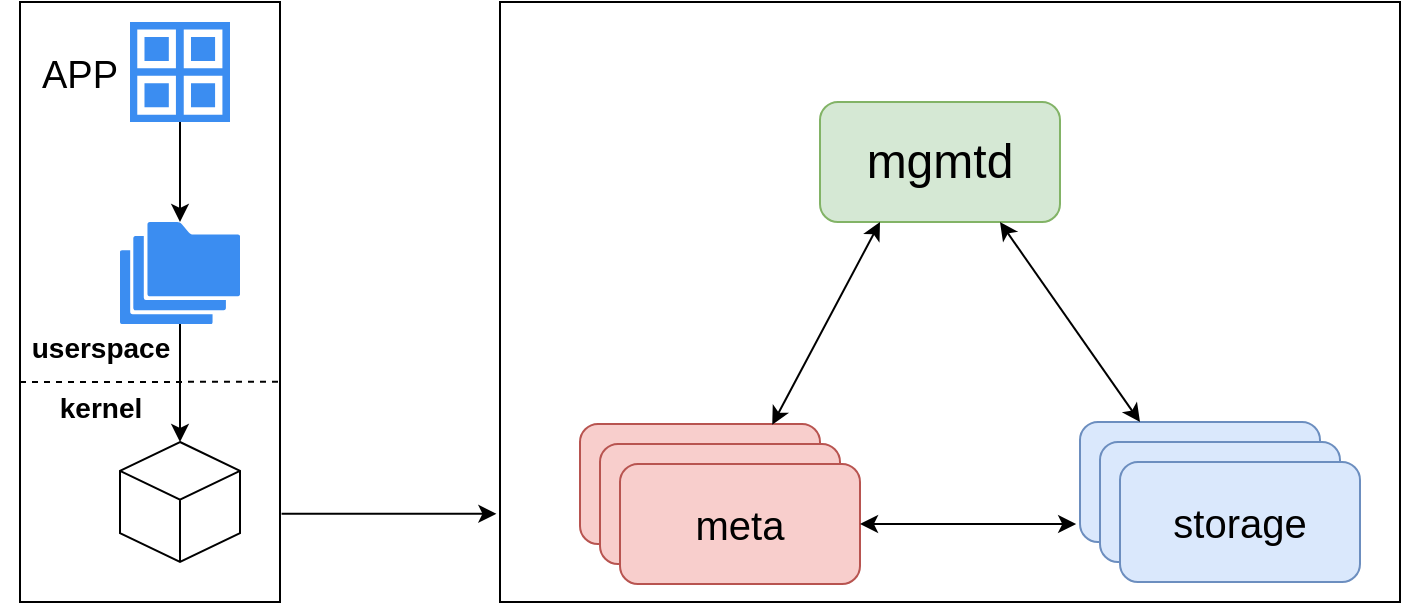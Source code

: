 <mxfile version="16.2.4" type="github" pages="2">
  <diagram id="ZyxUpkegvANAHVnIDFuy" name="整体架构">
    <mxGraphModel dx="1051" dy="556" grid="1" gridSize="10" guides="1" tooltips="0" connect="1" arrows="1" fold="1" page="1" pageScale="1" pageWidth="827" pageHeight="1169" math="0" shadow="0">
      <root>
        <mxCell id="0" />
        <mxCell id="1" parent="0" />
        <mxCell id="SFZcGOY2Y97-QPst4IyD-20" value="" style="rounded=0;whiteSpace=wrap;html=1;" parent="1" vertex="1">
          <mxGeometry x="300" y="60" width="450" height="300" as="geometry" />
        </mxCell>
        <mxCell id="SFZcGOY2Y97-QPst4IyD-4" value="" style="rounded=0;whiteSpace=wrap;html=1;" parent="1" vertex="1">
          <mxGeometry x="60" y="60" width="130" height="300" as="geometry" />
        </mxCell>
        <mxCell id="SFZcGOY2Y97-QPst4IyD-7" value="" style="edgeStyle=orthogonalEdgeStyle;rounded=0;orthogonalLoop=1;jettySize=auto;html=1;" parent="1" source="SFZcGOY2Y97-QPst4IyD-1" target="SFZcGOY2Y97-QPst4IyD-2" edge="1">
          <mxGeometry relative="1" as="geometry" />
        </mxCell>
        <mxCell id="SFZcGOY2Y97-QPst4IyD-1" value="" style="sketch=0;html=1;aspect=fixed;strokeColor=none;shadow=0;align=center;verticalAlign=top;fillColor=#3B8DF1;shape=mxgraph.gcp2.segments" parent="1" vertex="1">
          <mxGeometry x="115" y="70" width="50" height="50" as="geometry" />
        </mxCell>
        <mxCell id="SFZcGOY2Y97-QPst4IyD-8" value="" style="edgeStyle=orthogonalEdgeStyle;rounded=0;orthogonalLoop=1;jettySize=auto;html=1;" parent="1" source="SFZcGOY2Y97-QPst4IyD-2" target="SFZcGOY2Y97-QPst4IyD-3" edge="1">
          <mxGeometry relative="1" as="geometry" />
        </mxCell>
        <mxCell id="SFZcGOY2Y97-QPst4IyD-2" value="" style="sketch=0;html=1;aspect=fixed;strokeColor=none;shadow=0;align=center;verticalAlign=top;fillColor=#3B8DF1;shape=mxgraph.gcp2.folders" parent="1" vertex="1">
          <mxGeometry x="110" y="170" width="60" height="51" as="geometry" />
        </mxCell>
        <mxCell id="SFZcGOY2Y97-QPst4IyD-3" value="" style="html=1;whiteSpace=wrap;shape=isoCube2;backgroundOutline=1;isoAngle=15;" parent="1" vertex="1">
          <mxGeometry x="110" y="280" width="60" height="60" as="geometry" />
        </mxCell>
        <mxCell id="SFZcGOY2Y97-QPst4IyD-5" value="" style="endArrow=none;dashed=1;html=1;rounded=0;entryX=0.998;entryY=0.633;entryDx=0;entryDy=0;entryPerimeter=0;" parent="1" target="SFZcGOY2Y97-QPst4IyD-4" edge="1">
          <mxGeometry width="50" height="50" relative="1" as="geometry">
            <mxPoint x="60" y="250" as="sourcePoint" />
            <mxPoint x="10" y="230" as="targetPoint" />
          </mxGeometry>
        </mxCell>
        <mxCell id="SFZcGOY2Y97-QPst4IyD-10" value="" style="rounded=1;whiteSpace=wrap;html=1;fillColor=#f8cecc;strokeColor=#b85450;" parent="1" vertex="1">
          <mxGeometry x="340" y="271" width="120" height="60" as="geometry" />
        </mxCell>
        <mxCell id="SFZcGOY2Y97-QPst4IyD-14" value="" style="rounded=1;whiteSpace=wrap;html=1;fillColor=#dae8fc;strokeColor=#6c8ebf;" parent="1" vertex="1">
          <mxGeometry x="590" y="270" width="120" height="60" as="geometry" />
        </mxCell>
        <mxCell id="SFZcGOY2Y97-QPst4IyD-15" value="" style="rounded=1;whiteSpace=wrap;html=1;fillColor=#dae8fc;strokeColor=#6c8ebf;" parent="1" vertex="1">
          <mxGeometry x="600" y="280" width="120" height="60" as="geometry" />
        </mxCell>
        <mxCell id="SFZcGOY2Y97-QPst4IyD-16" value="&lt;font style=&quot;font-size: 20px&quot;&gt;storage&lt;/font&gt;" style="rounded=1;whiteSpace=wrap;html=1;fillColor=#dae8fc;strokeColor=#6c8ebf;" parent="1" vertex="1">
          <mxGeometry x="610" y="290" width="120" height="60" as="geometry" />
        </mxCell>
        <mxCell id="SFZcGOY2Y97-QPst4IyD-17" value="" style="rounded=1;whiteSpace=wrap;html=1;fillColor=#f8cecc;strokeColor=#b85450;" parent="1" vertex="1">
          <mxGeometry x="350" y="281" width="120" height="60" as="geometry" />
        </mxCell>
        <mxCell id="SFZcGOY2Y97-QPst4IyD-18" value="&lt;font style=&quot;font-size: 20px&quot;&gt;meta&lt;/font&gt;" style="rounded=1;whiteSpace=wrap;html=1;fillColor=#f8cecc;strokeColor=#b85450;" parent="1" vertex="1">
          <mxGeometry x="360" y="291" width="120" height="60" as="geometry" />
        </mxCell>
        <object label="&lt;font style=&quot;font-size: 24px&quot;&gt;mgmtd&lt;/font&gt;" id="SFZcGOY2Y97-QPst4IyD-19">
          <mxCell style="rounded=1;whiteSpace=wrap;html=1;fillColor=#d5e8d4;strokeColor=#82b366;" parent="1" vertex="1">
            <mxGeometry x="460" y="110" width="120" height="60" as="geometry" />
          </mxCell>
        </object>
        <mxCell id="SFZcGOY2Y97-QPst4IyD-22" value="" style="endArrow=classic;html=1;rounded=0;exitX=1.006;exitY=0.853;exitDx=0;exitDy=0;exitPerimeter=0;entryX=-0.004;entryY=0.853;entryDx=0;entryDy=0;entryPerimeter=0;" parent="1" source="SFZcGOY2Y97-QPst4IyD-4" target="SFZcGOY2Y97-QPst4IyD-20" edge="1">
          <mxGeometry width="50" height="50" relative="1" as="geometry">
            <mxPoint x="230" y="440" as="sourcePoint" />
            <mxPoint x="280" y="390" as="targetPoint" />
          </mxGeometry>
        </mxCell>
        <mxCell id="SFZcGOY2Y97-QPst4IyD-23" value="&lt;font style=&quot;font-size: 19px&quot;&gt;APP&lt;/font&gt;" style="text;html=1;strokeColor=none;fillColor=none;align=center;verticalAlign=middle;whiteSpace=wrap;rounded=0;fontSize=24;" parent="1" vertex="1">
          <mxGeometry x="60" y="80" width="60" height="30" as="geometry" />
        </mxCell>
        <mxCell id="SFZcGOY2Y97-QPst4IyD-24" value="&lt;font style=&quot;font-size: 14px&quot;&gt;userspace&lt;/font&gt;" style="text;strokeColor=none;fillColor=none;html=1;fontSize=24;fontStyle=1;verticalAlign=middle;align=center;" parent="1" vertex="1">
          <mxGeometry x="50" y="210" width="100" height="40" as="geometry" />
        </mxCell>
        <mxCell id="SFZcGOY2Y97-QPst4IyD-25" value="&lt;span style=&quot;font-size: 14px&quot;&gt;kernel&lt;/span&gt;" style="text;strokeColor=none;fillColor=none;html=1;fontSize=24;fontStyle=1;verticalAlign=middle;align=center;" parent="1" vertex="1">
          <mxGeometry x="50" y="240" width="100" height="40" as="geometry" />
        </mxCell>
        <mxCell id="SFZcGOY2Y97-QPst4IyD-32" value="" style="endArrow=classic;startArrow=classic;html=1;rounded=0;fontSize=20;exitX=0.801;exitY=0.006;exitDx=0;exitDy=0;exitPerimeter=0;entryX=0.25;entryY=1;entryDx=0;entryDy=0;" parent="1" source="SFZcGOY2Y97-QPst4IyD-10" target="SFZcGOY2Y97-QPst4IyD-19" edge="1">
          <mxGeometry width="50" height="50" relative="1" as="geometry">
            <mxPoint x="430" y="240" as="sourcePoint" />
            <mxPoint x="480" y="190" as="targetPoint" />
          </mxGeometry>
        </mxCell>
        <mxCell id="SFZcGOY2Y97-QPst4IyD-33" value="" style="endArrow=classic;startArrow=classic;html=1;rounded=0;fontSize=20;exitX=0.25;exitY=0;exitDx=0;exitDy=0;entryX=0.75;entryY=1;entryDx=0;entryDy=0;" parent="1" source="SFZcGOY2Y97-QPst4IyD-14" target="SFZcGOY2Y97-QPst4IyD-19" edge="1">
          <mxGeometry width="50" height="50" relative="1" as="geometry">
            <mxPoint x="446.12" y="281.36" as="sourcePoint" />
            <mxPoint x="500" y="180" as="targetPoint" />
          </mxGeometry>
        </mxCell>
        <mxCell id="SFZcGOY2Y97-QPst4IyD-34" value="" style="endArrow=classic;startArrow=classic;html=1;rounded=0;fontSize=20;exitX=-0.016;exitY=0.851;exitDx=0;exitDy=0;entryX=1;entryY=0.5;entryDx=0;entryDy=0;exitPerimeter=0;" parent="1" source="SFZcGOY2Y97-QPst4IyD-14" target="SFZcGOY2Y97-QPst4IyD-18" edge="1">
          <mxGeometry width="50" height="50" relative="1" as="geometry">
            <mxPoint x="630" y="280" as="sourcePoint" />
            <mxPoint x="560" y="180" as="targetPoint" />
          </mxGeometry>
        </mxCell>
      </root>
    </mxGraphModel>
  </diagram>
  <diagram id="dHRAwBs9wtUvgNsRhiDv" name="meta">
    <mxGraphModel dx="788" dy="417" grid="1" gridSize="10" guides="1" tooltips="1" connect="1" arrows="1" fold="1" page="1" pageScale="1" pageWidth="827" pageHeight="1169" math="0" shadow="0">
      <root>
        <mxCell id="VlDWiiyWO00nPTOMM3zz-0" />
        <mxCell id="VlDWiiyWO00nPTOMM3zz-1" parent="VlDWiiyWO00nPTOMM3zz-0" />
        <mxCell id="Va5eY63xYlOc4YLmr7po-0" value="" style="rounded=1;whiteSpace=wrap;html=1;" vertex="1" parent="VlDWiiyWO00nPTOMM3zz-1">
          <mxGeometry x="220" y="110" width="450" height="170" as="geometry" />
        </mxCell>
        <mxCell id="Va5eY63xYlOc4YLmr7po-14" value="" style="edgeStyle=orthogonalEdgeStyle;rounded=0;orthogonalLoop=1;jettySize=auto;html=1;" edge="1" parent="VlDWiiyWO00nPTOMM3zz-1" source="Va5eY63xYlOc4YLmr7po-11" target="Va5eY63xYlOc4YLmr7po-13">
          <mxGeometry relative="1" as="geometry">
            <Array as="points">
              <mxPoint x="490" y="155" />
              <mxPoint x="490" y="155" />
            </Array>
          </mxGeometry>
        </mxCell>
        <mxCell id="Va5eY63xYlOc4YLmr7po-11" value="" style="rounded=1;whiteSpace=wrap;html=1;" vertex="1" parent="VlDWiiyWO00nPTOMM3zz-1">
          <mxGeometry x="356" y="145" width="115" height="50" as="geometry" />
        </mxCell>
        <mxCell id="Va5eY63xYlOc4YLmr7po-18" value="" style="edgeStyle=orthogonalEdgeStyle;rounded=0;orthogonalLoop=1;jettySize=auto;html=1;" edge="1" parent="VlDWiiyWO00nPTOMM3zz-1" source="-qe9VXC1M492ilnyxzy2-0">
          <mxGeometry relative="1" as="geometry">
            <mxPoint x="210" y="200" as="targetPoint" />
          </mxGeometry>
        </mxCell>
        <mxCell id="-qe9VXC1M492ilnyxzy2-0" value="" style="html=1;whiteSpace=wrap;shape=isoCube2;backgroundOutline=1;isoAngle=15;" vertex="1" parent="VlDWiiyWO00nPTOMM3zz-1">
          <mxGeometry x="100" y="170" width="60" height="60" as="geometry" />
        </mxCell>
        <mxCell id="Va5eY63xYlOc4YLmr7po-12" value="" style="edgeStyle=orthogonalEdgeStyle;rounded=0;orthogonalLoop=1;jettySize=auto;html=1;" edge="1" parent="VlDWiiyWO00nPTOMM3zz-1" source="Va5eY63xYlOc4YLmr7po-1">
          <mxGeometry relative="1" as="geometry">
            <mxPoint x="350" y="170" as="targetPoint" />
          </mxGeometry>
        </mxCell>
        <mxCell id="Va5eY63xYlOc4YLmr7po-1" value="TCP" style="rounded=1;whiteSpace=wrap;html=1;" vertex="1" parent="VlDWiiyWO00nPTOMM3zz-1">
          <mxGeometry x="260" y="155" width="50" height="30" as="geometry" />
        </mxCell>
        <mxCell id="Va5eY63xYlOc4YLmr7po-2" value="UDP" style="rounded=1;whiteSpace=wrap;html=1;" vertex="1" parent="VlDWiiyWO00nPTOMM3zz-1">
          <mxGeometry x="260" y="210" width="50" height="30" as="geometry" />
        </mxCell>
        <mxCell id="Va5eY63xYlOc4YLmr7po-3" value="" style="ellipse;whiteSpace=wrap;html=1;aspect=fixed;fillColor=#dae8fc;strokeColor=#6c8ebf;" vertex="1" parent="VlDWiiyWO00nPTOMM3zz-1">
          <mxGeometry x="359" y="155" width="30" height="30" as="geometry" />
        </mxCell>
        <mxCell id="Va5eY63xYlOc4YLmr7po-4" value="" style="ellipse;whiteSpace=wrap;html=1;aspect=fixed;fillColor=#dae8fc;strokeColor=#6c8ebf;" vertex="1" parent="VlDWiiyWO00nPTOMM3zz-1">
          <mxGeometry x="369" y="155" width="30" height="30" as="geometry" />
        </mxCell>
        <mxCell id="Va5eY63xYlOc4YLmr7po-5" value="" style="ellipse;whiteSpace=wrap;html=1;aspect=fixed;fillColor=#dae8fc;strokeColor=#6c8ebf;" vertex="1" parent="VlDWiiyWO00nPTOMM3zz-1">
          <mxGeometry x="379" y="155" width="30" height="30" as="geometry" />
        </mxCell>
        <mxCell id="Va5eY63xYlOc4YLmr7po-6" value="" style="ellipse;whiteSpace=wrap;html=1;aspect=fixed;fillColor=#dae8fc;strokeColor=#6c8ebf;" vertex="1" parent="VlDWiiyWO00nPTOMM3zz-1">
          <mxGeometry x="389" y="155" width="30" height="30" as="geometry" />
        </mxCell>
        <mxCell id="Va5eY63xYlOc4YLmr7po-7" value="" style="ellipse;whiteSpace=wrap;html=1;aspect=fixed;fillColor=#dae8fc;strokeColor=#6c8ebf;" vertex="1" parent="VlDWiiyWO00nPTOMM3zz-1">
          <mxGeometry x="399" y="155" width="30" height="30" as="geometry" />
        </mxCell>
        <mxCell id="Va5eY63xYlOc4YLmr7po-8" value="" style="ellipse;whiteSpace=wrap;html=1;aspect=fixed;fillColor=#dae8fc;strokeColor=#6c8ebf;" vertex="1" parent="VlDWiiyWO00nPTOMM3zz-1">
          <mxGeometry x="409" y="155" width="30" height="30" as="geometry" />
        </mxCell>
        <mxCell id="Va5eY63xYlOc4YLmr7po-9" value="" style="ellipse;whiteSpace=wrap;html=1;aspect=fixed;fillColor=#dae8fc;strokeColor=#6c8ebf;" vertex="1" parent="VlDWiiyWO00nPTOMM3zz-1">
          <mxGeometry x="419" y="155" width="30" height="30" as="geometry" />
        </mxCell>
        <mxCell id="Va5eY63xYlOc4YLmr7po-10" value="" style="ellipse;whiteSpace=wrap;html=1;aspect=fixed;fillColor=#dae8fc;strokeColor=#6c8ebf;" vertex="1" parent="VlDWiiyWO00nPTOMM3zz-1">
          <mxGeometry x="429" y="155" width="30" height="30" as="geometry" />
        </mxCell>
        <mxCell id="Va5eY63xYlOc4YLmr7po-24" value="" style="edgeStyle=orthogonalEdgeStyle;rounded=0;orthogonalLoop=1;jettySize=auto;html=1;" edge="1" parent="VlDWiiyWO00nPTOMM3zz-1" source="Va5eY63xYlOc4YLmr7po-13">
          <mxGeometry relative="1" as="geometry">
            <mxPoint x="580" y="170" as="targetPoint" />
          </mxGeometry>
        </mxCell>
        <mxCell id="Va5eY63xYlOc4YLmr7po-13" value="&lt;span style=&quot;border-bottom: 1px dotted&quot;&gt;网络连接池&lt;/span&gt;" style="ellipse;whiteSpace=wrap;html=1;align=center;rotation=90;" vertex="1" parent="VlDWiiyWO00nPTOMM3zz-1">
          <mxGeometry x="475" y="150" width="100" height="40" as="geometry" />
        </mxCell>
        <mxCell id="Va5eY63xYlOc4YLmr7po-17" value="" style="endArrow=none;html=1;rounded=0;" edge="1" parent="VlDWiiyWO00nPTOMM3zz-1">
          <mxGeometry width="50" height="50" relative="1" as="geometry">
            <mxPoint x="580" y="280" as="sourcePoint" />
            <mxPoint x="580" y="110" as="targetPoint" />
            <Array as="points">
              <mxPoint x="580" y="200" />
            </Array>
          </mxGeometry>
        </mxCell>
        <mxCell id="Va5eY63xYlOc4YLmr7po-25" value="" style="endArrow=classic;html=1;rounded=0;" edge="1" parent="VlDWiiyWO00nPTOMM3zz-1">
          <mxGeometry width="50" height="50" relative="1" as="geometry">
            <mxPoint x="310" y="224.58" as="sourcePoint" />
            <mxPoint x="580" y="224.58" as="targetPoint" />
          </mxGeometry>
        </mxCell>
        <mxCell id="Va5eY63xYlOc4YLmr7po-27" value="关闭文件" style="rounded=1;whiteSpace=wrap;html=1;" vertex="1" parent="VlDWiiyWO00nPTOMM3zz-1">
          <mxGeometry x="590" y="125" width="70" height="25" as="geometry" />
        </mxCell>
        <mxCell id="Va5eY63xYlOc4YLmr7po-28" value="创建文件" style="rounded=1;whiteSpace=wrap;html=1;" vertex="1" parent="VlDWiiyWO00nPTOMM3zz-1">
          <mxGeometry x="590" y="157.5" width="70" height="25" as="geometry" />
        </mxCell>
        <mxCell id="Va5eY63xYlOc4YLmr7po-29" value="查找文件" style="rounded=1;whiteSpace=wrap;html=1;" vertex="1" parent="VlDWiiyWO00nPTOMM3zz-1">
          <mxGeometry x="590" y="190" width="70" height="25" as="geometry" />
        </mxCell>
        <mxCell id="Va5eY63xYlOc4YLmr7po-30" value="&lt;font style=&quot;font-size: 12px&quot;&gt;后台任务&lt;/font&gt;" style="rounded=1;whiteSpace=wrap;html=1;" vertex="1" parent="VlDWiiyWO00nPTOMM3zz-1">
          <mxGeometry x="590" y="220" width="70" height="25" as="geometry" />
        </mxCell>
        <mxCell id="oIhS2lckTRb-iWT6wFU5-0" value="" style="sketch=0;html=1;aspect=fixed;strokeColor=none;shadow=0;align=center;verticalAlign=top;fillColor=#3B8DF1;shape=mxgraph.gcp2.folders" vertex="1" parent="VlDWiiyWO00nPTOMM3zz-1">
          <mxGeometry x="389" y="240" width="36" height="30.6" as="geometry" />
        </mxCell>
        <mxCell id="oIhS2lckTRb-iWT6wFU5-1" value="/pfs.dir" style="text;html=1;strokeColor=none;fillColor=none;align=center;verticalAlign=middle;whiteSpace=wrap;rounded=0;fontSize=12;" vertex="1" parent="VlDWiiyWO00nPTOMM3zz-1">
          <mxGeometry x="319" y="240.6" width="60" height="30" as="geometry" />
        </mxCell>
        <mxCell id="oIhS2lckTRb-iWT6wFU5-2" value="" style="sketch=0;html=1;dashed=0;whitespace=wrap;fillColor=#2875E2;strokeColor=#ffffff;points=[[0.005,0.63,0],[0.1,0.2,0],[0.9,0.2,0],[0.5,0,0],[0.995,0.63,0],[0.72,0.99,0],[0.5,1,0],[0.28,0.99,0]];shape=mxgraph.kubernetes.icon;prIcon=vol;fontSize=12;" vertex="1" parent="VlDWiiyWO00nPTOMM3zz-1">
          <mxGeometry x="375" y="330" width="50" height="48" as="geometry" />
        </mxCell>
        <mxCell id="oIhS2lckTRb-iWT6wFU5-3" value="" style="endArrow=classic;html=1;rounded=0;fontSize=12;" edge="1" parent="VlDWiiyWO00nPTOMM3zz-1">
          <mxGeometry width="50" height="50" relative="1" as="geometry">
            <mxPoint x="400" y="280" as="sourcePoint" />
            <mxPoint x="400" y="320" as="targetPoint" />
          </mxGeometry>
        </mxCell>
        <mxCell id="oIhS2lckTRb-iWT6wFU5-4" value="ebs" style="text;html=1;strokeColor=none;fillColor=none;align=center;verticalAlign=middle;whiteSpace=wrap;rounded=0;fontSize=12;" vertex="1" parent="VlDWiiyWO00nPTOMM3zz-1">
          <mxGeometry x="315" y="339" width="60" height="30" as="geometry" />
        </mxCell>
      </root>
    </mxGraphModel>
  </diagram>
</mxfile>
